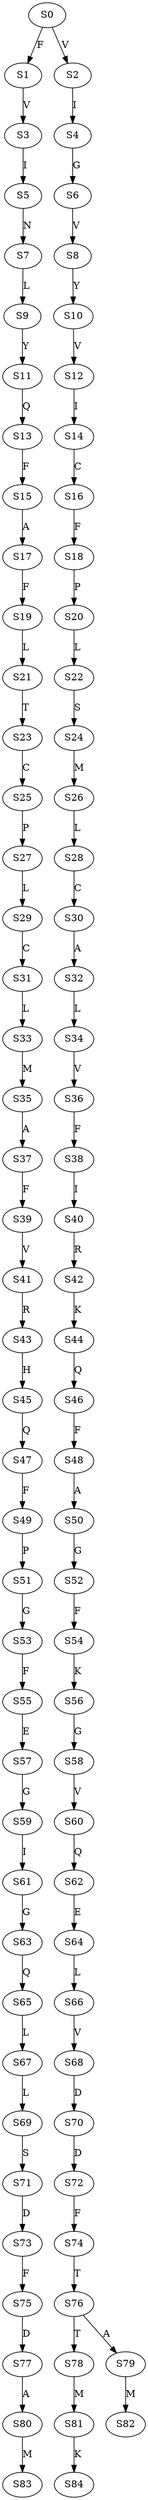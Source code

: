 strict digraph  {
	S0 -> S1 [ label = F ];
	S0 -> S2 [ label = V ];
	S1 -> S3 [ label = V ];
	S2 -> S4 [ label = I ];
	S3 -> S5 [ label = I ];
	S4 -> S6 [ label = G ];
	S5 -> S7 [ label = N ];
	S6 -> S8 [ label = V ];
	S7 -> S9 [ label = L ];
	S8 -> S10 [ label = Y ];
	S9 -> S11 [ label = Y ];
	S10 -> S12 [ label = V ];
	S11 -> S13 [ label = Q ];
	S12 -> S14 [ label = I ];
	S13 -> S15 [ label = F ];
	S14 -> S16 [ label = C ];
	S15 -> S17 [ label = A ];
	S16 -> S18 [ label = F ];
	S17 -> S19 [ label = F ];
	S18 -> S20 [ label = P ];
	S19 -> S21 [ label = L ];
	S20 -> S22 [ label = L ];
	S21 -> S23 [ label = T ];
	S22 -> S24 [ label = S ];
	S23 -> S25 [ label = C ];
	S24 -> S26 [ label = M ];
	S25 -> S27 [ label = P ];
	S26 -> S28 [ label = L ];
	S27 -> S29 [ label = L ];
	S28 -> S30 [ label = C ];
	S29 -> S31 [ label = C ];
	S30 -> S32 [ label = A ];
	S31 -> S33 [ label = L ];
	S32 -> S34 [ label = L ];
	S33 -> S35 [ label = M ];
	S34 -> S36 [ label = V ];
	S35 -> S37 [ label = A ];
	S36 -> S38 [ label = F ];
	S37 -> S39 [ label = F ];
	S38 -> S40 [ label = I ];
	S39 -> S41 [ label = V ];
	S40 -> S42 [ label = R ];
	S41 -> S43 [ label = R ];
	S42 -> S44 [ label = K ];
	S43 -> S45 [ label = H ];
	S44 -> S46 [ label = Q ];
	S45 -> S47 [ label = Q ];
	S46 -> S48 [ label = F ];
	S47 -> S49 [ label = F ];
	S48 -> S50 [ label = A ];
	S49 -> S51 [ label = P ];
	S50 -> S52 [ label = G ];
	S51 -> S53 [ label = G ];
	S52 -> S54 [ label = F ];
	S53 -> S55 [ label = F ];
	S54 -> S56 [ label = K ];
	S55 -> S57 [ label = E ];
	S56 -> S58 [ label = G ];
	S57 -> S59 [ label = G ];
	S58 -> S60 [ label = V ];
	S59 -> S61 [ label = I ];
	S60 -> S62 [ label = Q ];
	S61 -> S63 [ label = G ];
	S62 -> S64 [ label = E ];
	S63 -> S65 [ label = Q ];
	S64 -> S66 [ label = L ];
	S65 -> S67 [ label = L ];
	S66 -> S68 [ label = V ];
	S67 -> S69 [ label = L ];
	S68 -> S70 [ label = D ];
	S69 -> S71 [ label = S ];
	S70 -> S72 [ label = D ];
	S71 -> S73 [ label = D ];
	S72 -> S74 [ label = F ];
	S73 -> S75 [ label = F ];
	S74 -> S76 [ label = T ];
	S75 -> S77 [ label = D ];
	S76 -> S78 [ label = T ];
	S76 -> S79 [ label = A ];
	S77 -> S80 [ label = A ];
	S78 -> S81 [ label = M ];
	S79 -> S82 [ label = M ];
	S80 -> S83 [ label = M ];
	S81 -> S84 [ label = K ];
}
